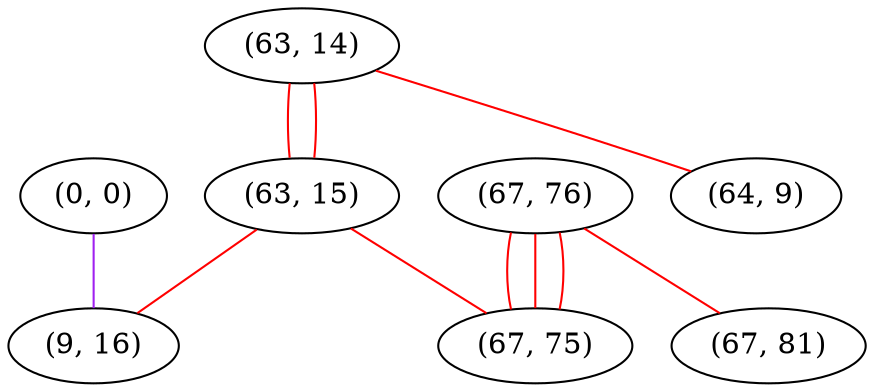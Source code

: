 graph "" {
"(0, 0)";
"(67, 76)";
"(63, 14)";
"(63, 15)";
"(67, 75)";
"(9, 16)";
"(64, 9)";
"(67, 81)";
"(0, 0)" -- "(9, 16)"  [color=purple, key=0, weight=4];
"(67, 76)" -- "(67, 81)"  [color=red, key=0, weight=1];
"(67, 76)" -- "(67, 75)"  [color=red, key=0, weight=1];
"(67, 76)" -- "(67, 75)"  [color=red, key=1, weight=1];
"(67, 76)" -- "(67, 75)"  [color=red, key=2, weight=1];
"(63, 14)" -- "(64, 9)"  [color=red, key=0, weight=1];
"(63, 14)" -- "(63, 15)"  [color=red, key=0, weight=1];
"(63, 14)" -- "(63, 15)"  [color=red, key=1, weight=1];
"(63, 15)" -- "(9, 16)"  [color=red, key=0, weight=1];
"(63, 15)" -- "(67, 75)"  [color=red, key=0, weight=1];
}
